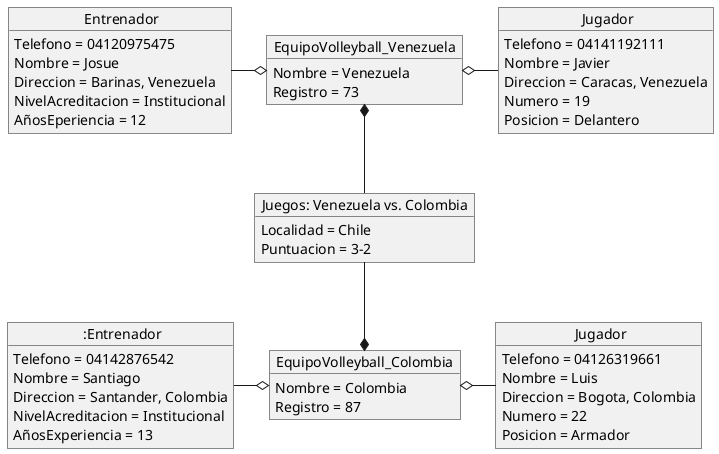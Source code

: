 @startuml

object "EquipoVolleyball_Venezuela" as P3{
    Nombre = Venezuela
    Registro = 73
}
object " Jugador" as P1{
    Telefono = 04141192111
    Nombre = Javier
    Direccion = Caracas, Venezuela
    Numero = 19
    Posicion = Delantero
}
object " Entrenador" as P2{
    Telefono = 04120975475
    Nombre = Josue
    Direccion = Barinas, Venezuela
    NivelAcreditacion = Institucional
    AñosEperiencia = 12
}
object "EquipoVolleyball_Colombia" as P5{
    Nombre = Colombia
    Registro = 87
}
object " Jugador" as P6{
    Telefono = 04126319661
    Nombre = Luis
    Direccion = Bogota, Colombia
    Numero = 22
    Posicion = Armador
}
object " :Entrenador" as P7{
    Telefono = 04142876542
    Nombre = Santiago 
    Direccion = Santander, Colombia
    NivelAcreditacion = Institucional
    AñosExperiencia = 13
}
object "Juegos: Venezuela vs. Colombia" as P4{
    Localidad = Chile 
    Puntuacion = 3-2
}
P3 o-right- P1
P3 o-left- P2
P4 -up-* P3
P5 o-right- P6
P5 o-left- P7
P4 -down-* P5

@enduml